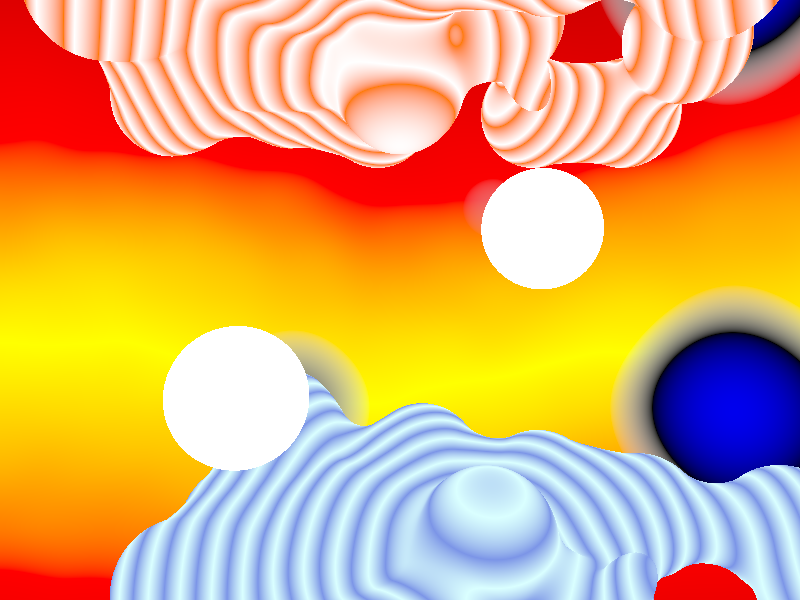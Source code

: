 // Blobs stretching from everywhere

#include "colors.inc"
#include "textures.inc"

#max_trace_level 5

camera {
  location < 0, 0, -10 >
  direction < 0, 0, 1.3 >
  up < 0, 1, 0 >
  right     x*image_width/image_height
  look_at < 0, 0, 5 >
}

light_source { <5,-3,3> color Gray90 }
//light_source { <-5,3,-3> color rgb<0.6,0.6,0.2>}

#declare Basestrength = 12;
#declare Baseradius = 4;

#declare TheBlob = blob {
  threshold 5
  component Basestrength,Baseradius, <0,-1,1>
  component Basestrength,Baseradius, <6,0,0>
  component Basestrength,Baseradius, <11,0,0>
  component Basestrength,Baseradius, <0,1,5>
  component Basestrength,Baseradius, <5,0,5>
  component Basestrength,Baseradius, <10,-1,5>
  component Basestrength,Baseradius, <0,0,9>
  component Basestrength,Baseradius, <5,1,10>
  component Basestrength,Baseradius, <9,0,10>
  component Basestrength,Baseradius, <15,0,0>
  component Basestrength,Baseradius, <14,1,5>
  component Basestrength,Baseradius, <16,0,10>
  component Basestrength,Baseradius, <20,-1,0>
  component Basestrength,Baseradius, <21,0,5>
  component Basestrength,Baseradius, <20,0,10>
  component Basestrength/2,Baseradius, <2.5,0,2.5>
  component Basestrength/2,Baseradius, <2.5,0,7.5>
  component Basestrength/2,Baseradius, <7.5,0,7.5>
  component Basestrength/2,Baseradius, <7.5,0,2.5>
  component 8,3.5, <10,-3,5>
  component 5,2, <5,-2.5,-4>
  component 6,2, <15,-2.5,5>
  component 5,2.5, <0,-2.5,-4>
  translate <-10,0,-5>
}

sky_sphere { 
    pigment {
      gradient y
      color_map {
        [ 0 color Black ] [ 0.35 color rgb<1,0,0> ]
        [ 0.5 color rgb<1,1,0> ] [ 0.65 color rgb<1,0,0> ] 
        [ 1.0 color Black ]
      }
      turbulence 0.2
      translate -0.5*y
      scale 2
    }
    pigment { leopard
      color_map {
        [ 0 color Clear ] [ 0.3 color Clear ]
        [ 0.6 color Black ] [ 1.0 color Blue ]
      }
      scale 0.08
    }
}

union {
  object { TheBlob
    texture {
      pigment { onion
        color_map {
          [ 0 color rgb<1,0.2,0>]
          [ 0.7 color rgb<1,1,1> ]
          [ 1.0 color rgb<1,0.2,0>]
        }
      }
      finish { phong 1 phong_size 100 reflection 0.5 diffuse 0.4 }
    }
    rotate x*20
    translate <0,10,20>
  }
  object { TheBlob
    texture {
      pigment {
        onion
        color_map {
          [ 0 color rgb<0.2,0.3,0.8> ] [ 0.5 color rgb<0.7,1,1> ]
          [ 1.0 color rgb<0.2,0.3,0.8> ]
        }
        rotate <25,0,-15>
      }
      finish {
        ambient 0.1 diffuse 0.4
        reflection 0.6 phong 1 phong_size 80
      }
    }
    rotate y*-20
    rotate x*-212
    translate <3,-10,18>
  }
}


union {
sphere { <4,3,12> 1.7
  texture {
    pigment { color Clear }
    finish { ambient 0 diffuse 0
      reflection 0.1 refraction 0.9 ior 1.8
      phong 1 phong_size 160
    }
  }
}
sphere { <-5,-2,14> 2.2
  texture {
    pigment { color Clear }
    finish { ambient 0 diffuse 0
      reflection 0.1 refraction 0.9 ior 1.8
      phong 1 phong_size 70
    }
  }
}
translate <0,-1,0>
}
